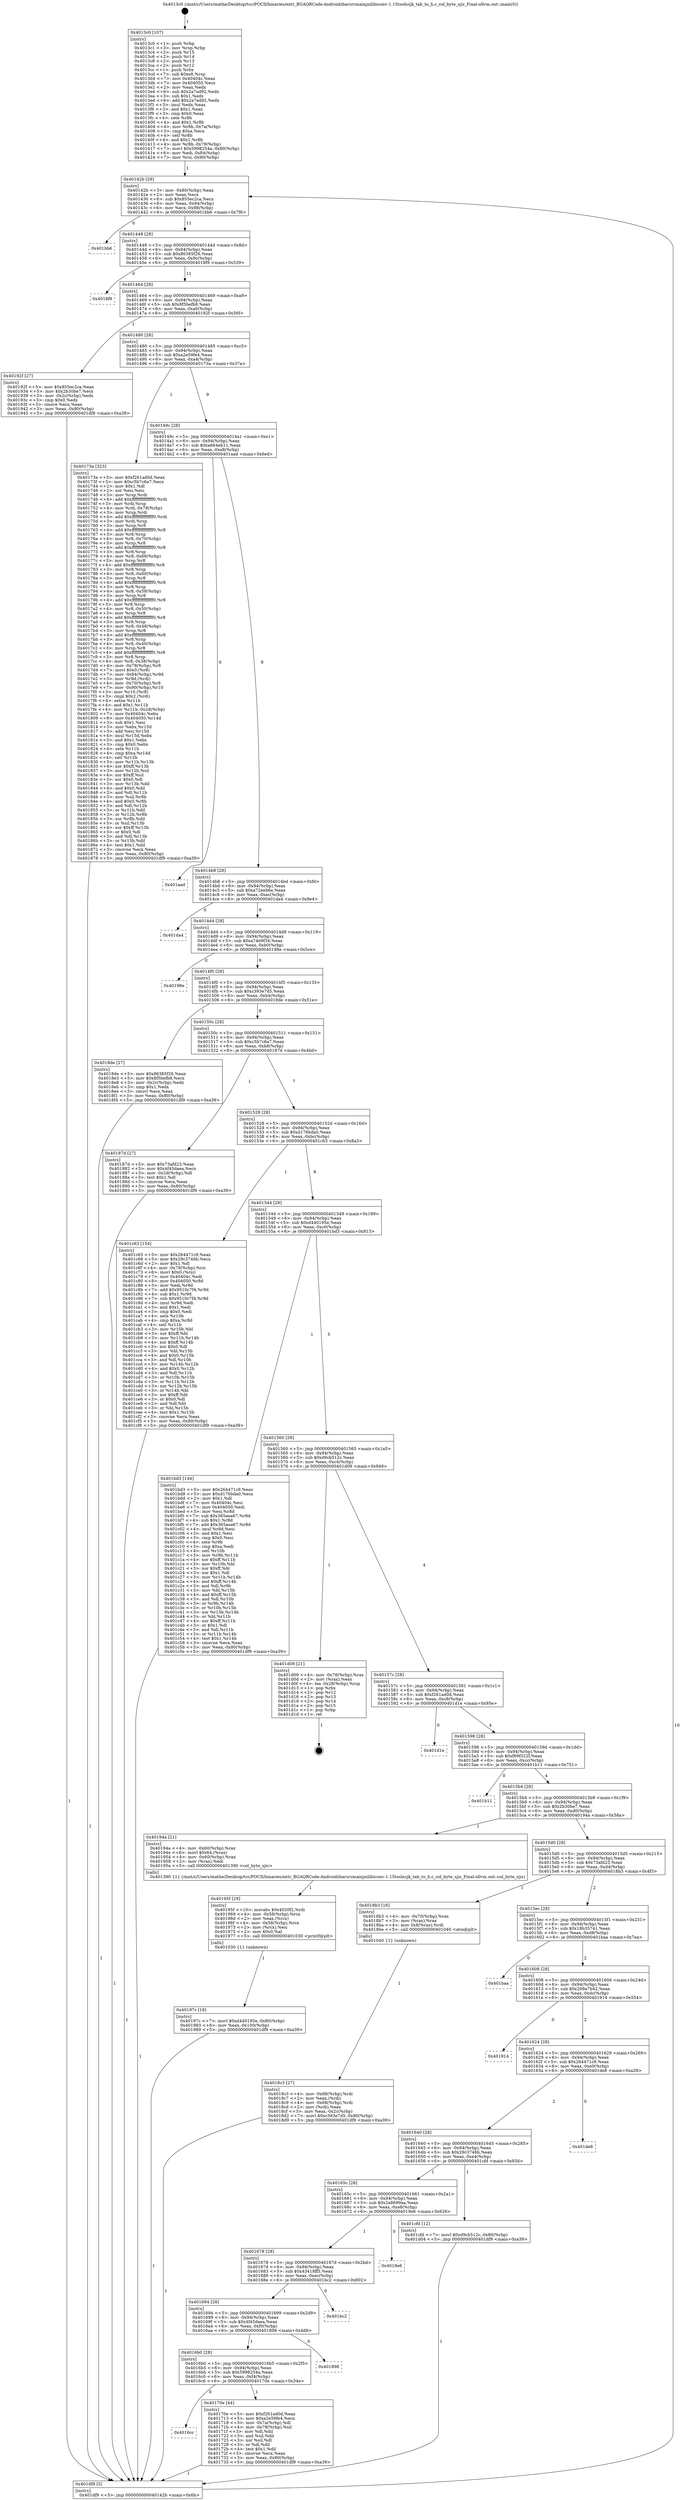 digraph "0x4013c0" {
  label = "0x4013c0 (/mnt/c/Users/mathe/Desktop/tcc/POCII/binaries/extr_BGAQRCode-Androidzbarsrcmainjnilibiconv-1.15toolscjk_tab_to_h.c_col_byte_sjis_Final-ollvm.out::main(0))"
  labelloc = "t"
  node[shape=record]

  Entry [label="",width=0.3,height=0.3,shape=circle,fillcolor=black,style=filled]
  "0x40142b" [label="{
     0x40142b [29]\l
     | [instrs]\l
     &nbsp;&nbsp;0x40142b \<+3\>: mov -0x80(%rbp),%eax\l
     &nbsp;&nbsp;0x40142e \<+2\>: mov %eax,%ecx\l
     &nbsp;&nbsp;0x401430 \<+6\>: sub $0x855ec2ca,%ecx\l
     &nbsp;&nbsp;0x401436 \<+6\>: mov %eax,-0x94(%rbp)\l
     &nbsp;&nbsp;0x40143c \<+6\>: mov %ecx,-0x98(%rbp)\l
     &nbsp;&nbsp;0x401442 \<+6\>: je 0000000000401bb6 \<main+0x7f6\>\l
  }"]
  "0x401bb6" [label="{
     0x401bb6\l
  }", style=dashed]
  "0x401448" [label="{
     0x401448 [28]\l
     | [instrs]\l
     &nbsp;&nbsp;0x401448 \<+5\>: jmp 000000000040144d \<main+0x8d\>\l
     &nbsp;&nbsp;0x40144d \<+6\>: mov -0x94(%rbp),%eax\l
     &nbsp;&nbsp;0x401453 \<+5\>: sub $0x86385f26,%eax\l
     &nbsp;&nbsp;0x401458 \<+6\>: mov %eax,-0x9c(%rbp)\l
     &nbsp;&nbsp;0x40145e \<+6\>: je 00000000004018f9 \<main+0x539\>\l
  }"]
  Exit [label="",width=0.3,height=0.3,shape=circle,fillcolor=black,style=filled,peripheries=2]
  "0x4018f9" [label="{
     0x4018f9\l
  }", style=dashed]
  "0x401464" [label="{
     0x401464 [28]\l
     | [instrs]\l
     &nbsp;&nbsp;0x401464 \<+5\>: jmp 0000000000401469 \<main+0xa9\>\l
     &nbsp;&nbsp;0x401469 \<+6\>: mov -0x94(%rbp),%eax\l
     &nbsp;&nbsp;0x40146f \<+5\>: sub $0x8f5befb8,%eax\l
     &nbsp;&nbsp;0x401474 \<+6\>: mov %eax,-0xa0(%rbp)\l
     &nbsp;&nbsp;0x40147a \<+6\>: je 000000000040192f \<main+0x56f\>\l
  }"]
  "0x40197c" [label="{
     0x40197c [18]\l
     | [instrs]\l
     &nbsp;&nbsp;0x40197c \<+7\>: movl $0xd440195e,-0x80(%rbp)\l
     &nbsp;&nbsp;0x401983 \<+6\>: mov %eax,-0x100(%rbp)\l
     &nbsp;&nbsp;0x401989 \<+5\>: jmp 0000000000401df9 \<main+0xa39\>\l
  }"]
  "0x40192f" [label="{
     0x40192f [27]\l
     | [instrs]\l
     &nbsp;&nbsp;0x40192f \<+5\>: mov $0x855ec2ca,%eax\l
     &nbsp;&nbsp;0x401934 \<+5\>: mov $0x2b30be7,%ecx\l
     &nbsp;&nbsp;0x401939 \<+3\>: mov -0x2c(%rbp),%edx\l
     &nbsp;&nbsp;0x40193c \<+3\>: cmp $0x0,%edx\l
     &nbsp;&nbsp;0x40193f \<+3\>: cmove %ecx,%eax\l
     &nbsp;&nbsp;0x401942 \<+3\>: mov %eax,-0x80(%rbp)\l
     &nbsp;&nbsp;0x401945 \<+5\>: jmp 0000000000401df9 \<main+0xa39\>\l
  }"]
  "0x401480" [label="{
     0x401480 [28]\l
     | [instrs]\l
     &nbsp;&nbsp;0x401480 \<+5\>: jmp 0000000000401485 \<main+0xc5\>\l
     &nbsp;&nbsp;0x401485 \<+6\>: mov -0x94(%rbp),%eax\l
     &nbsp;&nbsp;0x40148b \<+5\>: sub $0xa2e59fe4,%eax\l
     &nbsp;&nbsp;0x401490 \<+6\>: mov %eax,-0xa4(%rbp)\l
     &nbsp;&nbsp;0x401496 \<+6\>: je 000000000040173a \<main+0x37a\>\l
  }"]
  "0x40195f" [label="{
     0x40195f [29]\l
     | [instrs]\l
     &nbsp;&nbsp;0x40195f \<+10\>: movabs $0x4020f2,%rdi\l
     &nbsp;&nbsp;0x401969 \<+4\>: mov -0x58(%rbp),%rcx\l
     &nbsp;&nbsp;0x40196d \<+2\>: mov %eax,(%rcx)\l
     &nbsp;&nbsp;0x40196f \<+4\>: mov -0x58(%rbp),%rcx\l
     &nbsp;&nbsp;0x401973 \<+2\>: mov (%rcx),%esi\l
     &nbsp;&nbsp;0x401975 \<+2\>: mov $0x0,%al\l
     &nbsp;&nbsp;0x401977 \<+5\>: call 0000000000401030 \<printf@plt\>\l
     | [calls]\l
     &nbsp;&nbsp;0x401030 \{1\} (unknown)\l
  }"]
  "0x40173a" [label="{
     0x40173a [323]\l
     | [instrs]\l
     &nbsp;&nbsp;0x40173a \<+5\>: mov $0xf261ad0d,%eax\l
     &nbsp;&nbsp;0x40173f \<+5\>: mov $0xc5b7c6a7,%ecx\l
     &nbsp;&nbsp;0x401744 \<+2\>: mov $0x1,%dl\l
     &nbsp;&nbsp;0x401746 \<+2\>: xor %esi,%esi\l
     &nbsp;&nbsp;0x401748 \<+3\>: mov %rsp,%rdi\l
     &nbsp;&nbsp;0x40174b \<+4\>: add $0xfffffffffffffff0,%rdi\l
     &nbsp;&nbsp;0x40174f \<+3\>: mov %rdi,%rsp\l
     &nbsp;&nbsp;0x401752 \<+4\>: mov %rdi,-0x78(%rbp)\l
     &nbsp;&nbsp;0x401756 \<+3\>: mov %rsp,%rdi\l
     &nbsp;&nbsp;0x401759 \<+4\>: add $0xfffffffffffffff0,%rdi\l
     &nbsp;&nbsp;0x40175d \<+3\>: mov %rdi,%rsp\l
     &nbsp;&nbsp;0x401760 \<+3\>: mov %rsp,%r8\l
     &nbsp;&nbsp;0x401763 \<+4\>: add $0xfffffffffffffff0,%r8\l
     &nbsp;&nbsp;0x401767 \<+3\>: mov %r8,%rsp\l
     &nbsp;&nbsp;0x40176a \<+4\>: mov %r8,-0x70(%rbp)\l
     &nbsp;&nbsp;0x40176e \<+3\>: mov %rsp,%r8\l
     &nbsp;&nbsp;0x401771 \<+4\>: add $0xfffffffffffffff0,%r8\l
     &nbsp;&nbsp;0x401775 \<+3\>: mov %r8,%rsp\l
     &nbsp;&nbsp;0x401778 \<+4\>: mov %r8,-0x68(%rbp)\l
     &nbsp;&nbsp;0x40177c \<+3\>: mov %rsp,%r8\l
     &nbsp;&nbsp;0x40177f \<+4\>: add $0xfffffffffffffff0,%r8\l
     &nbsp;&nbsp;0x401783 \<+3\>: mov %r8,%rsp\l
     &nbsp;&nbsp;0x401786 \<+4\>: mov %r8,-0x60(%rbp)\l
     &nbsp;&nbsp;0x40178a \<+3\>: mov %rsp,%r8\l
     &nbsp;&nbsp;0x40178d \<+4\>: add $0xfffffffffffffff0,%r8\l
     &nbsp;&nbsp;0x401791 \<+3\>: mov %r8,%rsp\l
     &nbsp;&nbsp;0x401794 \<+4\>: mov %r8,-0x58(%rbp)\l
     &nbsp;&nbsp;0x401798 \<+3\>: mov %rsp,%r8\l
     &nbsp;&nbsp;0x40179b \<+4\>: add $0xfffffffffffffff0,%r8\l
     &nbsp;&nbsp;0x40179f \<+3\>: mov %r8,%rsp\l
     &nbsp;&nbsp;0x4017a2 \<+4\>: mov %r8,-0x50(%rbp)\l
     &nbsp;&nbsp;0x4017a6 \<+3\>: mov %rsp,%r8\l
     &nbsp;&nbsp;0x4017a9 \<+4\>: add $0xfffffffffffffff0,%r8\l
     &nbsp;&nbsp;0x4017ad \<+3\>: mov %r8,%rsp\l
     &nbsp;&nbsp;0x4017b0 \<+4\>: mov %r8,-0x48(%rbp)\l
     &nbsp;&nbsp;0x4017b4 \<+3\>: mov %rsp,%r8\l
     &nbsp;&nbsp;0x4017b7 \<+4\>: add $0xfffffffffffffff0,%r8\l
     &nbsp;&nbsp;0x4017bb \<+3\>: mov %r8,%rsp\l
     &nbsp;&nbsp;0x4017be \<+4\>: mov %r8,-0x40(%rbp)\l
     &nbsp;&nbsp;0x4017c2 \<+3\>: mov %rsp,%r8\l
     &nbsp;&nbsp;0x4017c5 \<+4\>: add $0xfffffffffffffff0,%r8\l
     &nbsp;&nbsp;0x4017c9 \<+3\>: mov %r8,%rsp\l
     &nbsp;&nbsp;0x4017cc \<+4\>: mov %r8,-0x38(%rbp)\l
     &nbsp;&nbsp;0x4017d0 \<+4\>: mov -0x78(%rbp),%r8\l
     &nbsp;&nbsp;0x4017d4 \<+7\>: movl $0x0,(%r8)\l
     &nbsp;&nbsp;0x4017db \<+7\>: mov -0x84(%rbp),%r9d\l
     &nbsp;&nbsp;0x4017e2 \<+3\>: mov %r9d,(%rdi)\l
     &nbsp;&nbsp;0x4017e5 \<+4\>: mov -0x70(%rbp),%r8\l
     &nbsp;&nbsp;0x4017e9 \<+7\>: mov -0x90(%rbp),%r10\l
     &nbsp;&nbsp;0x4017f0 \<+3\>: mov %r10,(%r8)\l
     &nbsp;&nbsp;0x4017f3 \<+3\>: cmpl $0x2,(%rdi)\l
     &nbsp;&nbsp;0x4017f6 \<+4\>: setne %r11b\l
     &nbsp;&nbsp;0x4017fa \<+4\>: and $0x1,%r11b\l
     &nbsp;&nbsp;0x4017fe \<+4\>: mov %r11b,-0x2d(%rbp)\l
     &nbsp;&nbsp;0x401802 \<+7\>: mov 0x40404c,%ebx\l
     &nbsp;&nbsp;0x401809 \<+8\>: mov 0x404050,%r14d\l
     &nbsp;&nbsp;0x401811 \<+3\>: sub $0x1,%esi\l
     &nbsp;&nbsp;0x401814 \<+3\>: mov %ebx,%r15d\l
     &nbsp;&nbsp;0x401817 \<+3\>: add %esi,%r15d\l
     &nbsp;&nbsp;0x40181a \<+4\>: imul %r15d,%ebx\l
     &nbsp;&nbsp;0x40181e \<+3\>: and $0x1,%ebx\l
     &nbsp;&nbsp;0x401821 \<+3\>: cmp $0x0,%ebx\l
     &nbsp;&nbsp;0x401824 \<+4\>: sete %r11b\l
     &nbsp;&nbsp;0x401828 \<+4\>: cmp $0xa,%r14d\l
     &nbsp;&nbsp;0x40182c \<+4\>: setl %r12b\l
     &nbsp;&nbsp;0x401830 \<+3\>: mov %r11b,%r13b\l
     &nbsp;&nbsp;0x401833 \<+4\>: xor $0xff,%r13b\l
     &nbsp;&nbsp;0x401837 \<+3\>: mov %r12b,%sil\l
     &nbsp;&nbsp;0x40183a \<+4\>: xor $0xff,%sil\l
     &nbsp;&nbsp;0x40183e \<+3\>: xor $0x0,%dl\l
     &nbsp;&nbsp;0x401841 \<+3\>: mov %r13b,%dil\l
     &nbsp;&nbsp;0x401844 \<+4\>: and $0x0,%dil\l
     &nbsp;&nbsp;0x401848 \<+3\>: and %dl,%r11b\l
     &nbsp;&nbsp;0x40184b \<+3\>: mov %sil,%r8b\l
     &nbsp;&nbsp;0x40184e \<+4\>: and $0x0,%r8b\l
     &nbsp;&nbsp;0x401852 \<+3\>: and %dl,%r12b\l
     &nbsp;&nbsp;0x401855 \<+3\>: or %r11b,%dil\l
     &nbsp;&nbsp;0x401858 \<+3\>: or %r12b,%r8b\l
     &nbsp;&nbsp;0x40185b \<+3\>: xor %r8b,%dil\l
     &nbsp;&nbsp;0x40185e \<+3\>: or %sil,%r13b\l
     &nbsp;&nbsp;0x401861 \<+4\>: xor $0xff,%r13b\l
     &nbsp;&nbsp;0x401865 \<+3\>: or $0x0,%dl\l
     &nbsp;&nbsp;0x401868 \<+3\>: and %dl,%r13b\l
     &nbsp;&nbsp;0x40186b \<+3\>: or %r13b,%dil\l
     &nbsp;&nbsp;0x40186e \<+4\>: test $0x1,%dil\l
     &nbsp;&nbsp;0x401872 \<+3\>: cmovne %ecx,%eax\l
     &nbsp;&nbsp;0x401875 \<+3\>: mov %eax,-0x80(%rbp)\l
     &nbsp;&nbsp;0x401878 \<+5\>: jmp 0000000000401df9 \<main+0xa39\>\l
  }"]
  "0x40149c" [label="{
     0x40149c [28]\l
     | [instrs]\l
     &nbsp;&nbsp;0x40149c \<+5\>: jmp 00000000004014a1 \<main+0xe1\>\l
     &nbsp;&nbsp;0x4014a1 \<+6\>: mov -0x94(%rbp),%eax\l
     &nbsp;&nbsp;0x4014a7 \<+5\>: sub $0xa664eb11,%eax\l
     &nbsp;&nbsp;0x4014ac \<+6\>: mov %eax,-0xa8(%rbp)\l
     &nbsp;&nbsp;0x4014b2 \<+6\>: je 0000000000401aad \<main+0x6ed\>\l
  }"]
  "0x4018c3" [label="{
     0x4018c3 [27]\l
     | [instrs]\l
     &nbsp;&nbsp;0x4018c3 \<+4\>: mov -0x68(%rbp),%rdi\l
     &nbsp;&nbsp;0x4018c7 \<+2\>: mov %eax,(%rdi)\l
     &nbsp;&nbsp;0x4018c9 \<+4\>: mov -0x68(%rbp),%rdi\l
     &nbsp;&nbsp;0x4018cd \<+2\>: mov (%rdi),%eax\l
     &nbsp;&nbsp;0x4018cf \<+3\>: mov %eax,-0x2c(%rbp)\l
     &nbsp;&nbsp;0x4018d2 \<+7\>: movl $0xc393e7d5,-0x80(%rbp)\l
     &nbsp;&nbsp;0x4018d9 \<+5\>: jmp 0000000000401df9 \<main+0xa39\>\l
  }"]
  "0x401aad" [label="{
     0x401aad\l
  }", style=dashed]
  "0x4014b8" [label="{
     0x4014b8 [28]\l
     | [instrs]\l
     &nbsp;&nbsp;0x4014b8 \<+5\>: jmp 00000000004014bd \<main+0xfd\>\l
     &nbsp;&nbsp;0x4014bd \<+6\>: mov -0x94(%rbp),%eax\l
     &nbsp;&nbsp;0x4014c3 \<+5\>: sub $0xa72eeb6e,%eax\l
     &nbsp;&nbsp;0x4014c8 \<+6\>: mov %eax,-0xac(%rbp)\l
     &nbsp;&nbsp;0x4014ce \<+6\>: je 0000000000401da4 \<main+0x9e4\>\l
  }"]
  "0x4013c0" [label="{
     0x4013c0 [107]\l
     | [instrs]\l
     &nbsp;&nbsp;0x4013c0 \<+1\>: push %rbp\l
     &nbsp;&nbsp;0x4013c1 \<+3\>: mov %rsp,%rbp\l
     &nbsp;&nbsp;0x4013c4 \<+2\>: push %r15\l
     &nbsp;&nbsp;0x4013c6 \<+2\>: push %r14\l
     &nbsp;&nbsp;0x4013c8 \<+2\>: push %r13\l
     &nbsp;&nbsp;0x4013ca \<+2\>: push %r12\l
     &nbsp;&nbsp;0x4013cc \<+1\>: push %rbx\l
     &nbsp;&nbsp;0x4013cd \<+7\>: sub $0xe8,%rsp\l
     &nbsp;&nbsp;0x4013d4 \<+7\>: mov 0x40404c,%eax\l
     &nbsp;&nbsp;0x4013db \<+7\>: mov 0x404050,%ecx\l
     &nbsp;&nbsp;0x4013e2 \<+2\>: mov %eax,%edx\l
     &nbsp;&nbsp;0x4013e4 \<+6\>: sub $0x2a7ed92,%edx\l
     &nbsp;&nbsp;0x4013ea \<+3\>: sub $0x1,%edx\l
     &nbsp;&nbsp;0x4013ed \<+6\>: add $0x2a7ed92,%edx\l
     &nbsp;&nbsp;0x4013f3 \<+3\>: imul %edx,%eax\l
     &nbsp;&nbsp;0x4013f6 \<+3\>: and $0x1,%eax\l
     &nbsp;&nbsp;0x4013f9 \<+3\>: cmp $0x0,%eax\l
     &nbsp;&nbsp;0x4013fc \<+4\>: sete %r8b\l
     &nbsp;&nbsp;0x401400 \<+4\>: and $0x1,%r8b\l
     &nbsp;&nbsp;0x401404 \<+4\>: mov %r8b,-0x7a(%rbp)\l
     &nbsp;&nbsp;0x401408 \<+3\>: cmp $0xa,%ecx\l
     &nbsp;&nbsp;0x40140b \<+4\>: setl %r8b\l
     &nbsp;&nbsp;0x40140f \<+4\>: and $0x1,%r8b\l
     &nbsp;&nbsp;0x401413 \<+4\>: mov %r8b,-0x79(%rbp)\l
     &nbsp;&nbsp;0x401417 \<+7\>: movl $0x5998254a,-0x80(%rbp)\l
     &nbsp;&nbsp;0x40141e \<+6\>: mov %edi,-0x84(%rbp)\l
     &nbsp;&nbsp;0x401424 \<+7\>: mov %rsi,-0x90(%rbp)\l
  }"]
  "0x401da4" [label="{
     0x401da4\l
  }", style=dashed]
  "0x4014d4" [label="{
     0x4014d4 [28]\l
     | [instrs]\l
     &nbsp;&nbsp;0x4014d4 \<+5\>: jmp 00000000004014d9 \<main+0x119\>\l
     &nbsp;&nbsp;0x4014d9 \<+6\>: mov -0x94(%rbp),%eax\l
     &nbsp;&nbsp;0x4014df \<+5\>: sub $0xa74e9f34,%eax\l
     &nbsp;&nbsp;0x4014e4 \<+6\>: mov %eax,-0xb0(%rbp)\l
     &nbsp;&nbsp;0x4014ea \<+6\>: je 000000000040198e \<main+0x5ce\>\l
  }"]
  "0x401df9" [label="{
     0x401df9 [5]\l
     | [instrs]\l
     &nbsp;&nbsp;0x401df9 \<+5\>: jmp 000000000040142b \<main+0x6b\>\l
  }"]
  "0x40198e" [label="{
     0x40198e\l
  }", style=dashed]
  "0x4014f0" [label="{
     0x4014f0 [28]\l
     | [instrs]\l
     &nbsp;&nbsp;0x4014f0 \<+5\>: jmp 00000000004014f5 \<main+0x135\>\l
     &nbsp;&nbsp;0x4014f5 \<+6\>: mov -0x94(%rbp),%eax\l
     &nbsp;&nbsp;0x4014fb \<+5\>: sub $0xc393e7d5,%eax\l
     &nbsp;&nbsp;0x401500 \<+6\>: mov %eax,-0xb4(%rbp)\l
     &nbsp;&nbsp;0x401506 \<+6\>: je 00000000004018de \<main+0x51e\>\l
  }"]
  "0x4016cc" [label="{
     0x4016cc\l
  }", style=dashed]
  "0x4018de" [label="{
     0x4018de [27]\l
     | [instrs]\l
     &nbsp;&nbsp;0x4018de \<+5\>: mov $0x86385f26,%eax\l
     &nbsp;&nbsp;0x4018e3 \<+5\>: mov $0x8f5befb8,%ecx\l
     &nbsp;&nbsp;0x4018e8 \<+3\>: mov -0x2c(%rbp),%edx\l
     &nbsp;&nbsp;0x4018eb \<+3\>: cmp $0x1,%edx\l
     &nbsp;&nbsp;0x4018ee \<+3\>: cmovl %ecx,%eax\l
     &nbsp;&nbsp;0x4018f1 \<+3\>: mov %eax,-0x80(%rbp)\l
     &nbsp;&nbsp;0x4018f4 \<+5\>: jmp 0000000000401df9 \<main+0xa39\>\l
  }"]
  "0x40150c" [label="{
     0x40150c [28]\l
     | [instrs]\l
     &nbsp;&nbsp;0x40150c \<+5\>: jmp 0000000000401511 \<main+0x151\>\l
     &nbsp;&nbsp;0x401511 \<+6\>: mov -0x94(%rbp),%eax\l
     &nbsp;&nbsp;0x401517 \<+5\>: sub $0xc5b7c6a7,%eax\l
     &nbsp;&nbsp;0x40151c \<+6\>: mov %eax,-0xb8(%rbp)\l
     &nbsp;&nbsp;0x401522 \<+6\>: je 000000000040187d \<main+0x4bd\>\l
  }"]
  "0x40170e" [label="{
     0x40170e [44]\l
     | [instrs]\l
     &nbsp;&nbsp;0x40170e \<+5\>: mov $0xf261ad0d,%eax\l
     &nbsp;&nbsp;0x401713 \<+5\>: mov $0xa2e59fe4,%ecx\l
     &nbsp;&nbsp;0x401718 \<+3\>: mov -0x7a(%rbp),%dl\l
     &nbsp;&nbsp;0x40171b \<+4\>: mov -0x79(%rbp),%sil\l
     &nbsp;&nbsp;0x40171f \<+3\>: mov %dl,%dil\l
     &nbsp;&nbsp;0x401722 \<+3\>: and %sil,%dil\l
     &nbsp;&nbsp;0x401725 \<+3\>: xor %sil,%dl\l
     &nbsp;&nbsp;0x401728 \<+3\>: or %dl,%dil\l
     &nbsp;&nbsp;0x40172b \<+4\>: test $0x1,%dil\l
     &nbsp;&nbsp;0x40172f \<+3\>: cmovne %ecx,%eax\l
     &nbsp;&nbsp;0x401732 \<+3\>: mov %eax,-0x80(%rbp)\l
     &nbsp;&nbsp;0x401735 \<+5\>: jmp 0000000000401df9 \<main+0xa39\>\l
  }"]
  "0x40187d" [label="{
     0x40187d [27]\l
     | [instrs]\l
     &nbsp;&nbsp;0x40187d \<+5\>: mov $0x73afd23,%eax\l
     &nbsp;&nbsp;0x401882 \<+5\>: mov $0x4f45daea,%ecx\l
     &nbsp;&nbsp;0x401887 \<+3\>: mov -0x2d(%rbp),%dl\l
     &nbsp;&nbsp;0x40188a \<+3\>: test $0x1,%dl\l
     &nbsp;&nbsp;0x40188d \<+3\>: cmovne %ecx,%eax\l
     &nbsp;&nbsp;0x401890 \<+3\>: mov %eax,-0x80(%rbp)\l
     &nbsp;&nbsp;0x401893 \<+5\>: jmp 0000000000401df9 \<main+0xa39\>\l
  }"]
  "0x401528" [label="{
     0x401528 [28]\l
     | [instrs]\l
     &nbsp;&nbsp;0x401528 \<+5\>: jmp 000000000040152d \<main+0x16d\>\l
     &nbsp;&nbsp;0x40152d \<+6\>: mov -0x94(%rbp),%eax\l
     &nbsp;&nbsp;0x401533 \<+5\>: sub $0xd176bda0,%eax\l
     &nbsp;&nbsp;0x401538 \<+6\>: mov %eax,-0xbc(%rbp)\l
     &nbsp;&nbsp;0x40153e \<+6\>: je 0000000000401c63 \<main+0x8a3\>\l
  }"]
  "0x4016b0" [label="{
     0x4016b0 [28]\l
     | [instrs]\l
     &nbsp;&nbsp;0x4016b0 \<+5\>: jmp 00000000004016b5 \<main+0x2f5\>\l
     &nbsp;&nbsp;0x4016b5 \<+6\>: mov -0x94(%rbp),%eax\l
     &nbsp;&nbsp;0x4016bb \<+5\>: sub $0x5998254a,%eax\l
     &nbsp;&nbsp;0x4016c0 \<+6\>: mov %eax,-0xf4(%rbp)\l
     &nbsp;&nbsp;0x4016c6 \<+6\>: je 000000000040170e \<main+0x34e\>\l
  }"]
  "0x401c63" [label="{
     0x401c63 [154]\l
     | [instrs]\l
     &nbsp;&nbsp;0x401c63 \<+5\>: mov $0x264471c9,%eax\l
     &nbsp;&nbsp;0x401c68 \<+5\>: mov $0x29c3746b,%ecx\l
     &nbsp;&nbsp;0x401c6d \<+2\>: mov $0x1,%dl\l
     &nbsp;&nbsp;0x401c6f \<+4\>: mov -0x78(%rbp),%rsi\l
     &nbsp;&nbsp;0x401c73 \<+6\>: movl $0x0,(%rsi)\l
     &nbsp;&nbsp;0x401c79 \<+7\>: mov 0x40404c,%edi\l
     &nbsp;&nbsp;0x401c80 \<+8\>: mov 0x404050,%r8d\l
     &nbsp;&nbsp;0x401c88 \<+3\>: mov %edi,%r9d\l
     &nbsp;&nbsp;0x401c8b \<+7\>: add $0x9510c7f4,%r9d\l
     &nbsp;&nbsp;0x401c92 \<+4\>: sub $0x1,%r9d\l
     &nbsp;&nbsp;0x401c96 \<+7\>: sub $0x9510c7f4,%r9d\l
     &nbsp;&nbsp;0x401c9d \<+4\>: imul %r9d,%edi\l
     &nbsp;&nbsp;0x401ca1 \<+3\>: and $0x1,%edi\l
     &nbsp;&nbsp;0x401ca4 \<+3\>: cmp $0x0,%edi\l
     &nbsp;&nbsp;0x401ca7 \<+4\>: sete %r10b\l
     &nbsp;&nbsp;0x401cab \<+4\>: cmp $0xa,%r8d\l
     &nbsp;&nbsp;0x401caf \<+4\>: setl %r11b\l
     &nbsp;&nbsp;0x401cb3 \<+3\>: mov %r10b,%bl\l
     &nbsp;&nbsp;0x401cb6 \<+3\>: xor $0xff,%bl\l
     &nbsp;&nbsp;0x401cb9 \<+3\>: mov %r11b,%r14b\l
     &nbsp;&nbsp;0x401cbc \<+4\>: xor $0xff,%r14b\l
     &nbsp;&nbsp;0x401cc0 \<+3\>: xor $0x0,%dl\l
     &nbsp;&nbsp;0x401cc3 \<+3\>: mov %bl,%r15b\l
     &nbsp;&nbsp;0x401cc6 \<+4\>: and $0x0,%r15b\l
     &nbsp;&nbsp;0x401cca \<+3\>: and %dl,%r10b\l
     &nbsp;&nbsp;0x401ccd \<+3\>: mov %r14b,%r12b\l
     &nbsp;&nbsp;0x401cd0 \<+4\>: and $0x0,%r12b\l
     &nbsp;&nbsp;0x401cd4 \<+3\>: and %dl,%r11b\l
     &nbsp;&nbsp;0x401cd7 \<+3\>: or %r10b,%r15b\l
     &nbsp;&nbsp;0x401cda \<+3\>: or %r11b,%r12b\l
     &nbsp;&nbsp;0x401cdd \<+3\>: xor %r12b,%r15b\l
     &nbsp;&nbsp;0x401ce0 \<+3\>: or %r14b,%bl\l
     &nbsp;&nbsp;0x401ce3 \<+3\>: xor $0xff,%bl\l
     &nbsp;&nbsp;0x401ce6 \<+3\>: or $0x0,%dl\l
     &nbsp;&nbsp;0x401ce9 \<+2\>: and %dl,%bl\l
     &nbsp;&nbsp;0x401ceb \<+3\>: or %bl,%r15b\l
     &nbsp;&nbsp;0x401cee \<+4\>: test $0x1,%r15b\l
     &nbsp;&nbsp;0x401cf2 \<+3\>: cmovne %ecx,%eax\l
     &nbsp;&nbsp;0x401cf5 \<+3\>: mov %eax,-0x80(%rbp)\l
     &nbsp;&nbsp;0x401cf8 \<+5\>: jmp 0000000000401df9 \<main+0xa39\>\l
  }"]
  "0x401544" [label="{
     0x401544 [28]\l
     | [instrs]\l
     &nbsp;&nbsp;0x401544 \<+5\>: jmp 0000000000401549 \<main+0x189\>\l
     &nbsp;&nbsp;0x401549 \<+6\>: mov -0x94(%rbp),%eax\l
     &nbsp;&nbsp;0x40154f \<+5\>: sub $0xd440195e,%eax\l
     &nbsp;&nbsp;0x401554 \<+6\>: mov %eax,-0xc0(%rbp)\l
     &nbsp;&nbsp;0x40155a \<+6\>: je 0000000000401bd3 \<main+0x813\>\l
  }"]
  "0x401898" [label="{
     0x401898\l
  }", style=dashed]
  "0x401bd3" [label="{
     0x401bd3 [144]\l
     | [instrs]\l
     &nbsp;&nbsp;0x401bd3 \<+5\>: mov $0x264471c9,%eax\l
     &nbsp;&nbsp;0x401bd8 \<+5\>: mov $0xd176bda0,%ecx\l
     &nbsp;&nbsp;0x401bdd \<+2\>: mov $0x1,%dl\l
     &nbsp;&nbsp;0x401bdf \<+7\>: mov 0x40404c,%esi\l
     &nbsp;&nbsp;0x401be6 \<+7\>: mov 0x404050,%edi\l
     &nbsp;&nbsp;0x401bed \<+3\>: mov %esi,%r8d\l
     &nbsp;&nbsp;0x401bf0 \<+7\>: sub $0x365aea67,%r8d\l
     &nbsp;&nbsp;0x401bf7 \<+4\>: sub $0x1,%r8d\l
     &nbsp;&nbsp;0x401bfb \<+7\>: add $0x365aea67,%r8d\l
     &nbsp;&nbsp;0x401c02 \<+4\>: imul %r8d,%esi\l
     &nbsp;&nbsp;0x401c06 \<+3\>: and $0x1,%esi\l
     &nbsp;&nbsp;0x401c09 \<+3\>: cmp $0x0,%esi\l
     &nbsp;&nbsp;0x401c0c \<+4\>: sete %r9b\l
     &nbsp;&nbsp;0x401c10 \<+3\>: cmp $0xa,%edi\l
     &nbsp;&nbsp;0x401c13 \<+4\>: setl %r10b\l
     &nbsp;&nbsp;0x401c17 \<+3\>: mov %r9b,%r11b\l
     &nbsp;&nbsp;0x401c1a \<+4\>: xor $0xff,%r11b\l
     &nbsp;&nbsp;0x401c1e \<+3\>: mov %r10b,%bl\l
     &nbsp;&nbsp;0x401c21 \<+3\>: xor $0xff,%bl\l
     &nbsp;&nbsp;0x401c24 \<+3\>: xor $0x1,%dl\l
     &nbsp;&nbsp;0x401c27 \<+3\>: mov %r11b,%r14b\l
     &nbsp;&nbsp;0x401c2a \<+4\>: and $0xff,%r14b\l
     &nbsp;&nbsp;0x401c2e \<+3\>: and %dl,%r9b\l
     &nbsp;&nbsp;0x401c31 \<+3\>: mov %bl,%r15b\l
     &nbsp;&nbsp;0x401c34 \<+4\>: and $0xff,%r15b\l
     &nbsp;&nbsp;0x401c38 \<+3\>: and %dl,%r10b\l
     &nbsp;&nbsp;0x401c3b \<+3\>: or %r9b,%r14b\l
     &nbsp;&nbsp;0x401c3e \<+3\>: or %r10b,%r15b\l
     &nbsp;&nbsp;0x401c41 \<+3\>: xor %r15b,%r14b\l
     &nbsp;&nbsp;0x401c44 \<+3\>: or %bl,%r11b\l
     &nbsp;&nbsp;0x401c47 \<+4\>: xor $0xff,%r11b\l
     &nbsp;&nbsp;0x401c4b \<+3\>: or $0x1,%dl\l
     &nbsp;&nbsp;0x401c4e \<+3\>: and %dl,%r11b\l
     &nbsp;&nbsp;0x401c51 \<+3\>: or %r11b,%r14b\l
     &nbsp;&nbsp;0x401c54 \<+4\>: test $0x1,%r14b\l
     &nbsp;&nbsp;0x401c58 \<+3\>: cmovne %ecx,%eax\l
     &nbsp;&nbsp;0x401c5b \<+3\>: mov %eax,-0x80(%rbp)\l
     &nbsp;&nbsp;0x401c5e \<+5\>: jmp 0000000000401df9 \<main+0xa39\>\l
  }"]
  "0x401560" [label="{
     0x401560 [28]\l
     | [instrs]\l
     &nbsp;&nbsp;0x401560 \<+5\>: jmp 0000000000401565 \<main+0x1a5\>\l
     &nbsp;&nbsp;0x401565 \<+6\>: mov -0x94(%rbp),%eax\l
     &nbsp;&nbsp;0x40156b \<+5\>: sub $0xd9cb512c,%eax\l
     &nbsp;&nbsp;0x401570 \<+6\>: mov %eax,-0xc4(%rbp)\l
     &nbsp;&nbsp;0x401576 \<+6\>: je 0000000000401d09 \<main+0x949\>\l
  }"]
  "0x401694" [label="{
     0x401694 [28]\l
     | [instrs]\l
     &nbsp;&nbsp;0x401694 \<+5\>: jmp 0000000000401699 \<main+0x2d9\>\l
     &nbsp;&nbsp;0x401699 \<+6\>: mov -0x94(%rbp),%eax\l
     &nbsp;&nbsp;0x40169f \<+5\>: sub $0x4f45daea,%eax\l
     &nbsp;&nbsp;0x4016a4 \<+6\>: mov %eax,-0xf0(%rbp)\l
     &nbsp;&nbsp;0x4016aa \<+6\>: je 0000000000401898 \<main+0x4d8\>\l
  }"]
  "0x401d09" [label="{
     0x401d09 [21]\l
     | [instrs]\l
     &nbsp;&nbsp;0x401d09 \<+4\>: mov -0x78(%rbp),%rax\l
     &nbsp;&nbsp;0x401d0d \<+2\>: mov (%rax),%eax\l
     &nbsp;&nbsp;0x401d0f \<+4\>: lea -0x28(%rbp),%rsp\l
     &nbsp;&nbsp;0x401d13 \<+1\>: pop %rbx\l
     &nbsp;&nbsp;0x401d14 \<+2\>: pop %r12\l
     &nbsp;&nbsp;0x401d16 \<+2\>: pop %r13\l
     &nbsp;&nbsp;0x401d18 \<+2\>: pop %r14\l
     &nbsp;&nbsp;0x401d1a \<+2\>: pop %r15\l
     &nbsp;&nbsp;0x401d1c \<+1\>: pop %rbp\l
     &nbsp;&nbsp;0x401d1d \<+1\>: ret\l
  }"]
  "0x40157c" [label="{
     0x40157c [28]\l
     | [instrs]\l
     &nbsp;&nbsp;0x40157c \<+5\>: jmp 0000000000401581 \<main+0x1c1\>\l
     &nbsp;&nbsp;0x401581 \<+6\>: mov -0x94(%rbp),%eax\l
     &nbsp;&nbsp;0x401587 \<+5\>: sub $0xf261ad0d,%eax\l
     &nbsp;&nbsp;0x40158c \<+6\>: mov %eax,-0xc8(%rbp)\l
     &nbsp;&nbsp;0x401592 \<+6\>: je 0000000000401d1e \<main+0x95e\>\l
  }"]
  "0x401bc2" [label="{
     0x401bc2\l
  }", style=dashed]
  "0x401d1e" [label="{
     0x401d1e\l
  }", style=dashed]
  "0x401598" [label="{
     0x401598 [28]\l
     | [instrs]\l
     &nbsp;&nbsp;0x401598 \<+5\>: jmp 000000000040159d \<main+0x1dd\>\l
     &nbsp;&nbsp;0x40159d \<+6\>: mov -0x94(%rbp),%eax\l
     &nbsp;&nbsp;0x4015a3 \<+5\>: sub $0xf69f322f,%eax\l
     &nbsp;&nbsp;0x4015a8 \<+6\>: mov %eax,-0xcc(%rbp)\l
     &nbsp;&nbsp;0x4015ae \<+6\>: je 0000000000401b11 \<main+0x751\>\l
  }"]
  "0x401678" [label="{
     0x401678 [28]\l
     | [instrs]\l
     &nbsp;&nbsp;0x401678 \<+5\>: jmp 000000000040167d \<main+0x2bd\>\l
     &nbsp;&nbsp;0x40167d \<+6\>: mov -0x94(%rbp),%eax\l
     &nbsp;&nbsp;0x401683 \<+5\>: sub $0x43418ff3,%eax\l
     &nbsp;&nbsp;0x401688 \<+6\>: mov %eax,-0xec(%rbp)\l
     &nbsp;&nbsp;0x40168e \<+6\>: je 0000000000401bc2 \<main+0x802\>\l
  }"]
  "0x401b11" [label="{
     0x401b11\l
  }", style=dashed]
  "0x4015b4" [label="{
     0x4015b4 [28]\l
     | [instrs]\l
     &nbsp;&nbsp;0x4015b4 \<+5\>: jmp 00000000004015b9 \<main+0x1f9\>\l
     &nbsp;&nbsp;0x4015b9 \<+6\>: mov -0x94(%rbp),%eax\l
     &nbsp;&nbsp;0x4015bf \<+5\>: sub $0x2b30be7,%eax\l
     &nbsp;&nbsp;0x4015c4 \<+6\>: mov %eax,-0xd0(%rbp)\l
     &nbsp;&nbsp;0x4015ca \<+6\>: je 000000000040194a \<main+0x58a\>\l
  }"]
  "0x4019e6" [label="{
     0x4019e6\l
  }", style=dashed]
  "0x40194a" [label="{
     0x40194a [21]\l
     | [instrs]\l
     &nbsp;&nbsp;0x40194a \<+4\>: mov -0x60(%rbp),%rax\l
     &nbsp;&nbsp;0x40194e \<+6\>: movl $0x64,(%rax)\l
     &nbsp;&nbsp;0x401954 \<+4\>: mov -0x60(%rbp),%rax\l
     &nbsp;&nbsp;0x401958 \<+2\>: mov (%rax),%edi\l
     &nbsp;&nbsp;0x40195a \<+5\>: call 0000000000401390 \<col_byte_sjis\>\l
     | [calls]\l
     &nbsp;&nbsp;0x401390 \{1\} (/mnt/c/Users/mathe/Desktop/tcc/POCII/binaries/extr_BGAQRCode-Androidzbarsrcmainjnilibiconv-1.15toolscjk_tab_to_h.c_col_byte_sjis_Final-ollvm.out::col_byte_sjis)\l
  }"]
  "0x4015d0" [label="{
     0x4015d0 [28]\l
     | [instrs]\l
     &nbsp;&nbsp;0x4015d0 \<+5\>: jmp 00000000004015d5 \<main+0x215\>\l
     &nbsp;&nbsp;0x4015d5 \<+6\>: mov -0x94(%rbp),%eax\l
     &nbsp;&nbsp;0x4015db \<+5\>: sub $0x73afd23,%eax\l
     &nbsp;&nbsp;0x4015e0 \<+6\>: mov %eax,-0xd4(%rbp)\l
     &nbsp;&nbsp;0x4015e6 \<+6\>: je 00000000004018b3 \<main+0x4f3\>\l
  }"]
  "0x40165c" [label="{
     0x40165c [28]\l
     | [instrs]\l
     &nbsp;&nbsp;0x40165c \<+5\>: jmp 0000000000401661 \<main+0x2a1\>\l
     &nbsp;&nbsp;0x401661 \<+6\>: mov -0x94(%rbp),%eax\l
     &nbsp;&nbsp;0x401667 \<+5\>: sub $0x2a8699aa,%eax\l
     &nbsp;&nbsp;0x40166c \<+6\>: mov %eax,-0xe8(%rbp)\l
     &nbsp;&nbsp;0x401672 \<+6\>: je 00000000004019e6 \<main+0x626\>\l
  }"]
  "0x4018b3" [label="{
     0x4018b3 [16]\l
     | [instrs]\l
     &nbsp;&nbsp;0x4018b3 \<+4\>: mov -0x70(%rbp),%rax\l
     &nbsp;&nbsp;0x4018b7 \<+3\>: mov (%rax),%rax\l
     &nbsp;&nbsp;0x4018ba \<+4\>: mov 0x8(%rax),%rdi\l
     &nbsp;&nbsp;0x4018be \<+5\>: call 0000000000401040 \<atoi@plt\>\l
     | [calls]\l
     &nbsp;&nbsp;0x401040 \{1\} (unknown)\l
  }"]
  "0x4015ec" [label="{
     0x4015ec [28]\l
     | [instrs]\l
     &nbsp;&nbsp;0x4015ec \<+5\>: jmp 00000000004015f1 \<main+0x231\>\l
     &nbsp;&nbsp;0x4015f1 \<+6\>: mov -0x94(%rbp),%eax\l
     &nbsp;&nbsp;0x4015f7 \<+5\>: sub $0x18b35741,%eax\l
     &nbsp;&nbsp;0x4015fc \<+6\>: mov %eax,-0xd8(%rbp)\l
     &nbsp;&nbsp;0x401602 \<+6\>: je 0000000000401baa \<main+0x7ea\>\l
  }"]
  "0x401cfd" [label="{
     0x401cfd [12]\l
     | [instrs]\l
     &nbsp;&nbsp;0x401cfd \<+7\>: movl $0xd9cb512c,-0x80(%rbp)\l
     &nbsp;&nbsp;0x401d04 \<+5\>: jmp 0000000000401df9 \<main+0xa39\>\l
  }"]
  "0x401baa" [label="{
     0x401baa\l
  }", style=dashed]
  "0x401608" [label="{
     0x401608 [28]\l
     | [instrs]\l
     &nbsp;&nbsp;0x401608 \<+5\>: jmp 000000000040160d \<main+0x24d\>\l
     &nbsp;&nbsp;0x40160d \<+6\>: mov -0x94(%rbp),%eax\l
     &nbsp;&nbsp;0x401613 \<+5\>: sub $0x209a7b42,%eax\l
     &nbsp;&nbsp;0x401618 \<+6\>: mov %eax,-0xdc(%rbp)\l
     &nbsp;&nbsp;0x40161e \<+6\>: je 0000000000401914 \<main+0x554\>\l
  }"]
  "0x401640" [label="{
     0x401640 [28]\l
     | [instrs]\l
     &nbsp;&nbsp;0x401640 \<+5\>: jmp 0000000000401645 \<main+0x285\>\l
     &nbsp;&nbsp;0x401645 \<+6\>: mov -0x94(%rbp),%eax\l
     &nbsp;&nbsp;0x40164b \<+5\>: sub $0x29c3746b,%eax\l
     &nbsp;&nbsp;0x401650 \<+6\>: mov %eax,-0xe4(%rbp)\l
     &nbsp;&nbsp;0x401656 \<+6\>: je 0000000000401cfd \<main+0x93d\>\l
  }"]
  "0x401914" [label="{
     0x401914\l
  }", style=dashed]
  "0x401624" [label="{
     0x401624 [28]\l
     | [instrs]\l
     &nbsp;&nbsp;0x401624 \<+5\>: jmp 0000000000401629 \<main+0x269\>\l
     &nbsp;&nbsp;0x401629 \<+6\>: mov -0x94(%rbp),%eax\l
     &nbsp;&nbsp;0x40162f \<+5\>: sub $0x264471c9,%eax\l
     &nbsp;&nbsp;0x401634 \<+6\>: mov %eax,-0xe0(%rbp)\l
     &nbsp;&nbsp;0x40163a \<+6\>: je 0000000000401de8 \<main+0xa28\>\l
  }"]
  "0x401de8" [label="{
     0x401de8\l
  }", style=dashed]
  Entry -> "0x4013c0" [label=" 1"]
  "0x40142b" -> "0x401bb6" [label=" 0"]
  "0x40142b" -> "0x401448" [label=" 11"]
  "0x401d09" -> Exit [label=" 1"]
  "0x401448" -> "0x4018f9" [label=" 0"]
  "0x401448" -> "0x401464" [label=" 11"]
  "0x401cfd" -> "0x401df9" [label=" 1"]
  "0x401464" -> "0x40192f" [label=" 1"]
  "0x401464" -> "0x401480" [label=" 10"]
  "0x401c63" -> "0x401df9" [label=" 1"]
  "0x401480" -> "0x40173a" [label=" 1"]
  "0x401480" -> "0x40149c" [label=" 9"]
  "0x401bd3" -> "0x401df9" [label=" 1"]
  "0x40149c" -> "0x401aad" [label=" 0"]
  "0x40149c" -> "0x4014b8" [label=" 9"]
  "0x40197c" -> "0x401df9" [label=" 1"]
  "0x4014b8" -> "0x401da4" [label=" 0"]
  "0x4014b8" -> "0x4014d4" [label=" 9"]
  "0x40194a" -> "0x40195f" [label=" 1"]
  "0x4014d4" -> "0x40198e" [label=" 0"]
  "0x4014d4" -> "0x4014f0" [label=" 9"]
  "0x40192f" -> "0x401df9" [label=" 1"]
  "0x4014f0" -> "0x4018de" [label=" 1"]
  "0x4014f0" -> "0x40150c" [label=" 8"]
  "0x4018de" -> "0x401df9" [label=" 1"]
  "0x40150c" -> "0x40187d" [label=" 1"]
  "0x40150c" -> "0x401528" [label=" 7"]
  "0x4018c3" -> "0x401df9" [label=" 1"]
  "0x401528" -> "0x401c63" [label=" 1"]
  "0x401528" -> "0x401544" [label=" 6"]
  "0x40187d" -> "0x401df9" [label=" 1"]
  "0x401544" -> "0x401bd3" [label=" 1"]
  "0x401544" -> "0x401560" [label=" 5"]
  "0x40173a" -> "0x401df9" [label=" 1"]
  "0x401560" -> "0x401d09" [label=" 1"]
  "0x401560" -> "0x40157c" [label=" 4"]
  "0x401df9" -> "0x40142b" [label=" 10"]
  "0x40157c" -> "0x401d1e" [label=" 0"]
  "0x40157c" -> "0x401598" [label=" 4"]
  "0x4013c0" -> "0x40142b" [label=" 1"]
  "0x401598" -> "0x401b11" [label=" 0"]
  "0x401598" -> "0x4015b4" [label=" 4"]
  "0x4016b0" -> "0x4016cc" [label=" 0"]
  "0x4015b4" -> "0x40194a" [label=" 1"]
  "0x4015b4" -> "0x4015d0" [label=" 3"]
  "0x4016b0" -> "0x40170e" [label=" 1"]
  "0x4015d0" -> "0x4018b3" [label=" 1"]
  "0x4015d0" -> "0x4015ec" [label=" 2"]
  "0x401694" -> "0x4016b0" [label=" 1"]
  "0x4015ec" -> "0x401baa" [label=" 0"]
  "0x4015ec" -> "0x401608" [label=" 2"]
  "0x401694" -> "0x401898" [label=" 0"]
  "0x401608" -> "0x401914" [label=" 0"]
  "0x401608" -> "0x401624" [label=" 2"]
  "0x401678" -> "0x401694" [label=" 1"]
  "0x401624" -> "0x401de8" [label=" 0"]
  "0x401624" -> "0x401640" [label=" 2"]
  "0x40195f" -> "0x40197c" [label=" 1"]
  "0x401640" -> "0x401cfd" [label=" 1"]
  "0x401640" -> "0x40165c" [label=" 1"]
  "0x4018b3" -> "0x4018c3" [label=" 1"]
  "0x40165c" -> "0x4019e6" [label=" 0"]
  "0x40165c" -> "0x401678" [label=" 1"]
  "0x40170e" -> "0x401df9" [label=" 1"]
  "0x401678" -> "0x401bc2" [label=" 0"]
}
